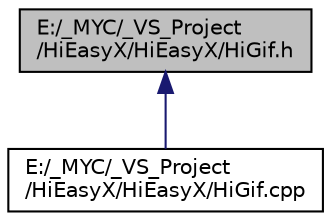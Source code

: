 digraph "E:/_MYC/_VS_Project/HiEasyX/HiEasyX/HiGif.h"
{
 // LATEX_PDF_SIZE
  edge [fontname="Helvetica",fontsize="10",labelfontname="Helvetica",labelfontsize="10"];
  node [fontname="Helvetica",fontsize="10",shape=record];
  Node1 [label="E:/_MYC/_VS_Project\l/HiEasyX/HiEasyX/HiGif.h",height=0.2,width=0.4,color="black", fillcolor="grey75", style="filled", fontcolor="black",tooltip=" "];
  Node1 -> Node2 [dir="back",color="midnightblue",fontsize="10",style="solid",fontname="Helvetica"];
  Node2 [label="E:/_MYC/_VS_Project\l/HiEasyX/HiEasyX/HiGif.cpp",height=0.2,width=0.4,color="black", fillcolor="white", style="filled",URL="$_hi_gif_8cpp.html",tooltip=" "];
}
